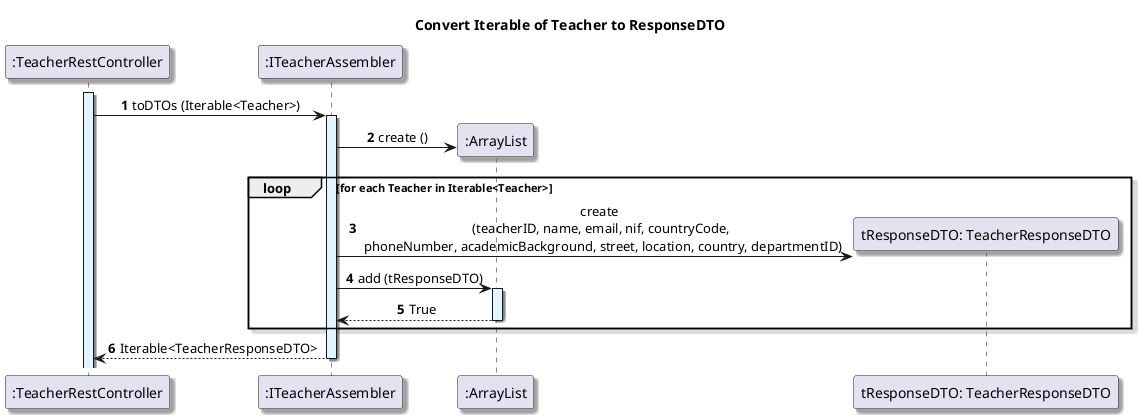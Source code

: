 @startuml

title Convert Iterable of Teacher to ResponseDTO

autonumber
skinparam {
  ActivityPadding 2
  ActivityMargin 2
  BoxPadding 2
}
skinparam defaultTextAlignment center
skinparam shadowing true

participant ":TeacherRestController" as controller

activate controller #E1F5FE
participant ":ITeacherAssembler" as assembler

controller -> assembler: toDTOs (Iterable<Teacher>)
activate assembler #E1F5FE

create ":ArrayList"
assembler -> ":ArrayList": create ()

loop for each Teacher in Iterable<Teacher>

create "tResponseDTO: TeacherResponseDTO"
assembler -> "tResponseDTO: TeacherResponseDTO": create \n (teacherID, name, email, nif, countryCode, \n phoneNumber, academicBackground, street, location, country, departmentID)

assembler -> ":ArrayList": add (tResponseDTO)
activate ":ArrayList" #E1F5FE

":ArrayList" --> assembler: True
deactivate ":ArrayList"

end

assembler --> controller: Iterable<TeacherResponseDTO>
deactivate assembler

@enduml